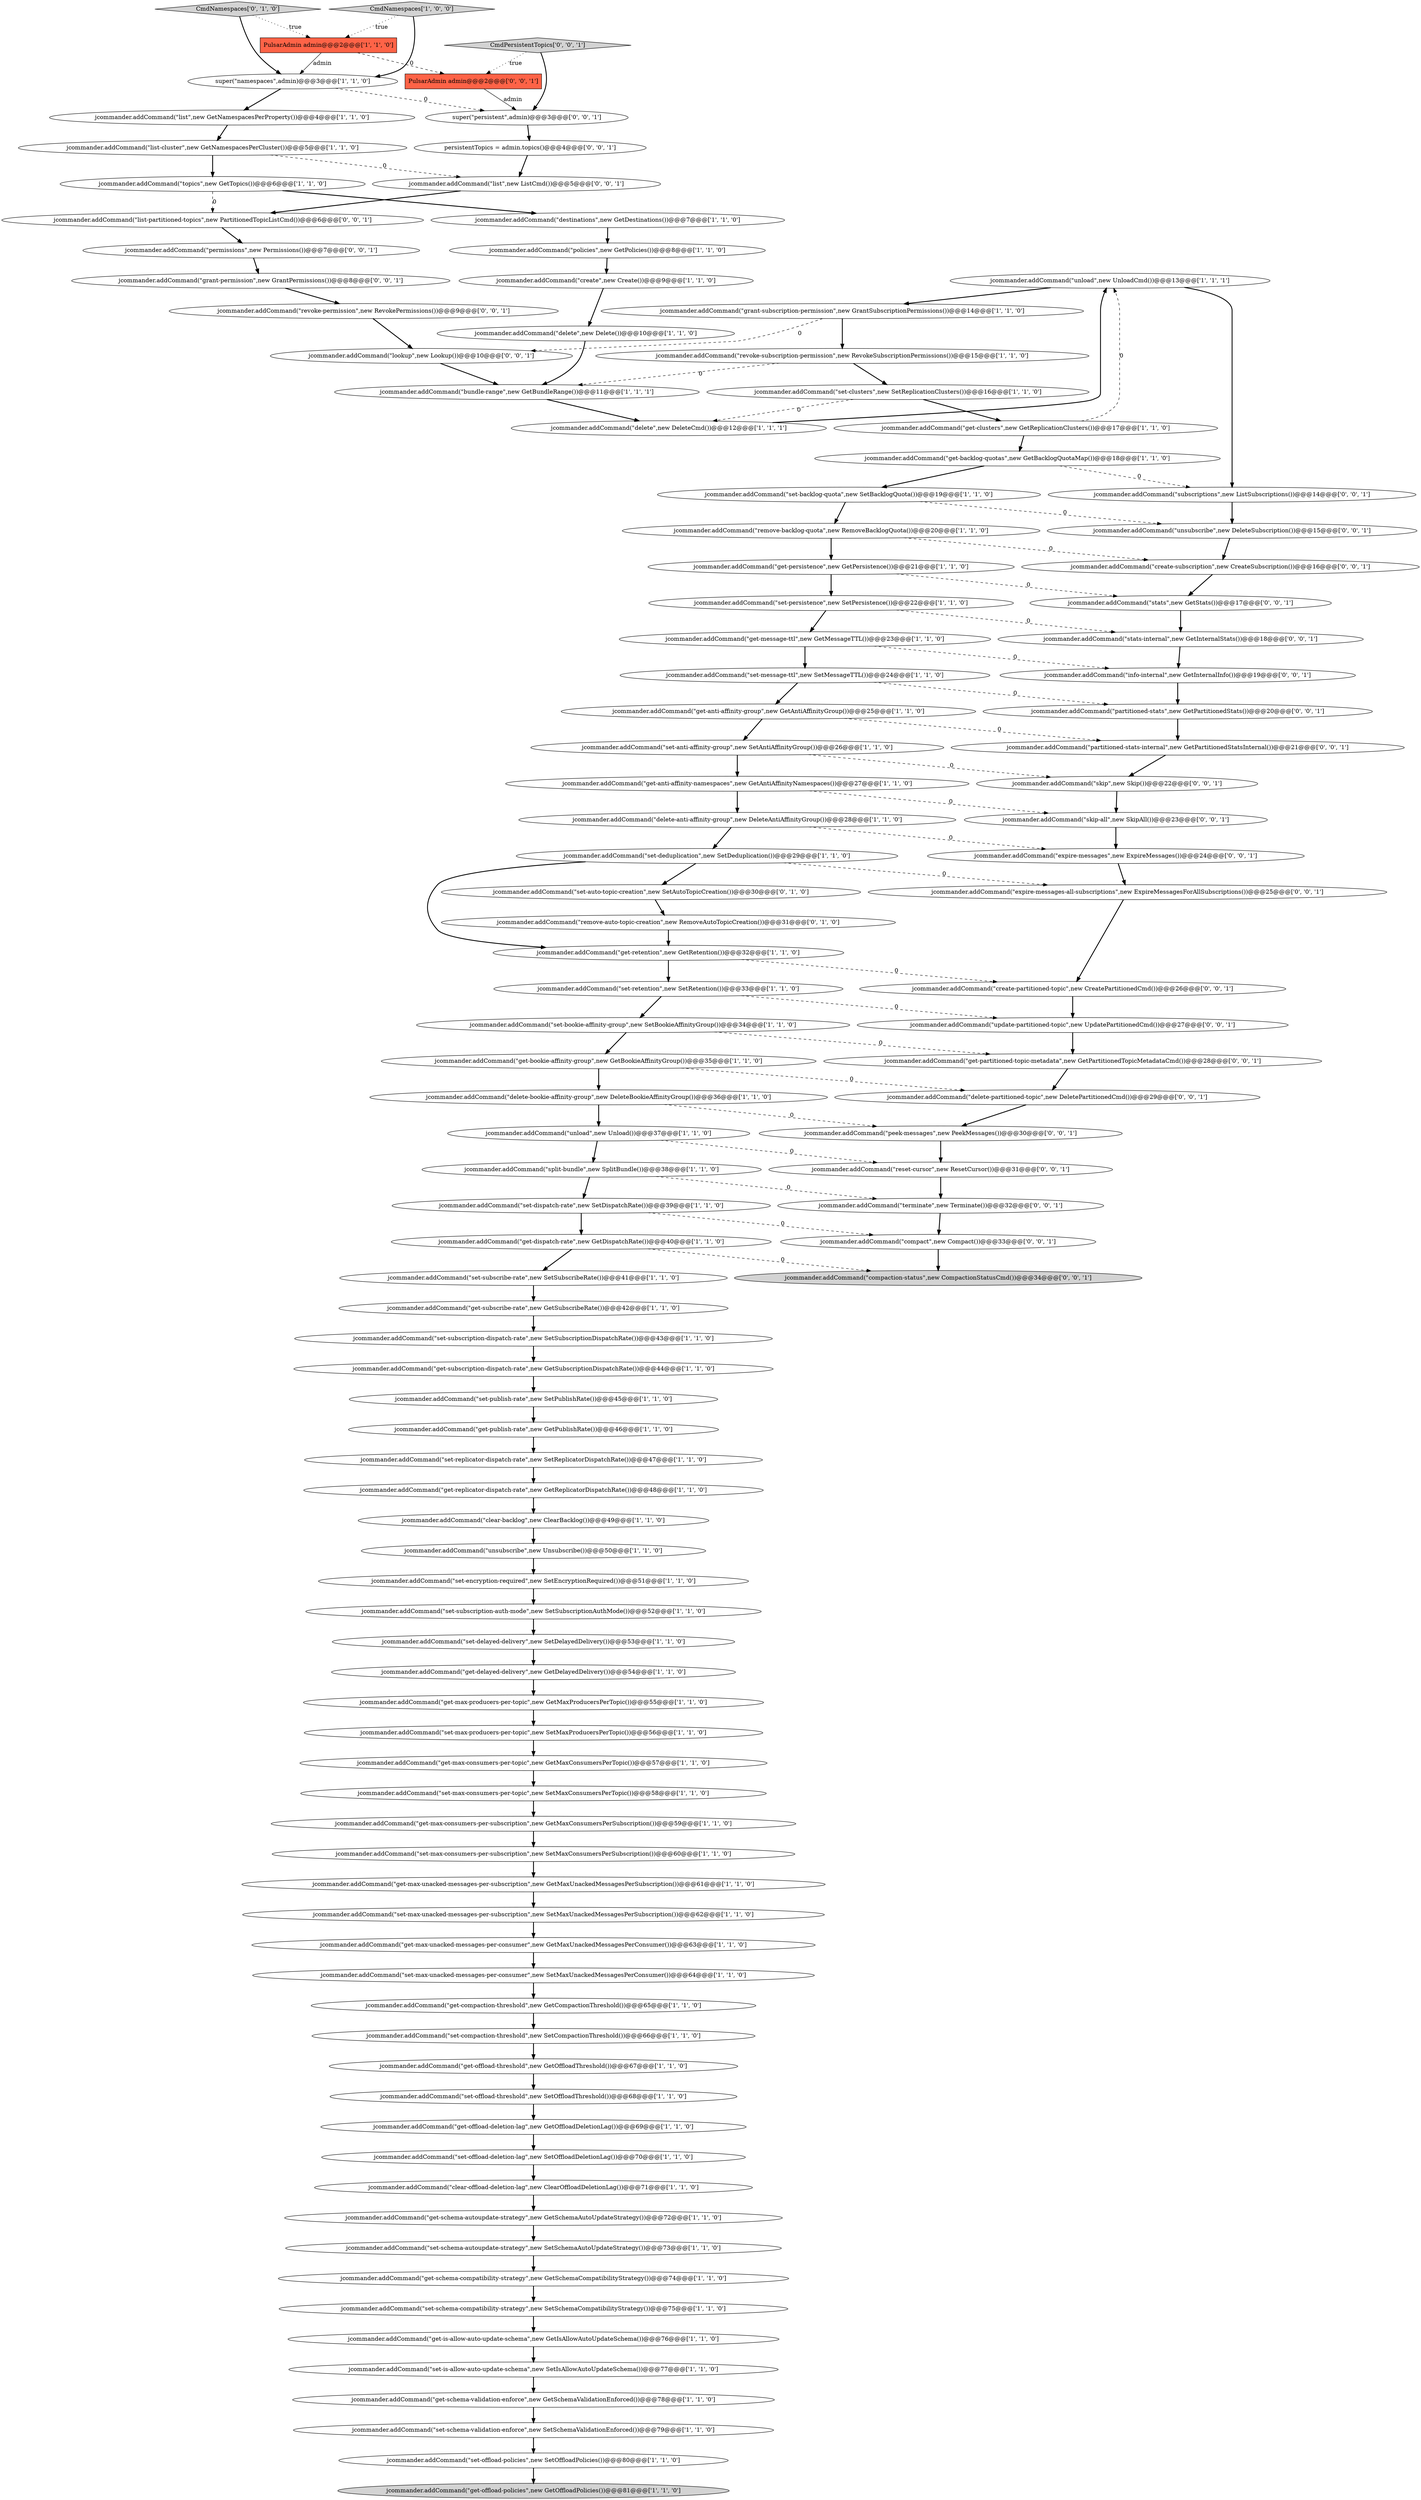 digraph {
38 [style = filled, label = "jcommander.addCommand(\"get-message-ttl\",new GetMessageTTL())@@@23@@@['1', '1', '0']", fillcolor = white, shape = ellipse image = "AAA0AAABBB1BBB"];
45 [style = filled, label = "jcommander.addCommand(\"get-offload-threshold\",new GetOffloadThreshold())@@@67@@@['1', '1', '0']", fillcolor = white, shape = ellipse image = "AAA0AAABBB1BBB"];
96 [style = filled, label = "jcommander.addCommand(\"stats-internal\",new GetInternalStats())@@@18@@@['0', '0', '1']", fillcolor = white, shape = ellipse image = "AAA0AAABBB3BBB"];
11 [style = filled, label = "jcommander.addCommand(\"unload\",new Unload())@@@37@@@['1', '1', '0']", fillcolor = white, shape = ellipse image = "AAA0AAABBB1BBB"];
32 [style = filled, label = "jcommander.addCommand(\"set-compaction-threshold\",new SetCompactionThreshold())@@@66@@@['1', '1', '0']", fillcolor = white, shape = ellipse image = "AAA0AAABBB1BBB"];
26 [style = filled, label = "jcommander.addCommand(\"get-max-consumers-per-subscription\",new GetMaxConsumersPerSubscription())@@@59@@@['1', '1', '0']", fillcolor = white, shape = ellipse image = "AAA0AAABBB1BBB"];
60 [style = filled, label = "jcommander.addCommand(\"get-dispatch-rate\",new GetDispatchRate())@@@40@@@['1', '1', '0']", fillcolor = white, shape = ellipse image = "AAA0AAABBB1BBB"];
10 [style = filled, label = "jcommander.addCommand(\"topics\",new GetTopics())@@@6@@@['1', '1', '0']", fillcolor = white, shape = ellipse image = "AAA0AAABBB1BBB"];
52 [style = filled, label = "jcommander.addCommand(\"delete-bookie-affinity-group\",new DeleteBookieAffinityGroup())@@@36@@@['1', '1', '0']", fillcolor = white, shape = ellipse image = "AAA0AAABBB1BBB"];
57 [style = filled, label = "jcommander.addCommand(\"set-message-ttl\",new SetMessageTTL())@@@24@@@['1', '1', '0']", fillcolor = white, shape = ellipse image = "AAA0AAABBB1BBB"];
50 [style = filled, label = "jcommander.addCommand(\"set-max-unacked-messages-per-consumer\",new SetMaxUnackedMessagesPerConsumer())@@@64@@@['1', '1', '0']", fillcolor = white, shape = ellipse image = "AAA0AAABBB1BBB"];
69 [style = filled, label = "jcommander.addCommand(\"get-anti-affinity-group\",new GetAntiAffinityGroup())@@@25@@@['1', '1', '0']", fillcolor = white, shape = ellipse image = "AAA0AAABBB1BBB"];
72 [style = filled, label = "jcommander.addCommand(\"get-subscribe-rate\",new GetSubscribeRate())@@@42@@@['1', '1', '0']", fillcolor = white, shape = ellipse image = "AAA0AAABBB1BBB"];
75 [style = filled, label = "jcommander.addCommand(\"list\",new GetNamespacesPerProperty())@@@4@@@['1', '1', '0']", fillcolor = white, shape = ellipse image = "AAA0AAABBB1BBB"];
12 [style = filled, label = "jcommander.addCommand(\"set-persistence\",new SetPersistence())@@@22@@@['1', '1', '0']", fillcolor = white, shape = ellipse image = "AAA0AAABBB1BBB"];
71 [style = filled, label = "jcommander.addCommand(\"split-bundle\",new SplitBundle())@@@38@@@['1', '1', '0']", fillcolor = white, shape = ellipse image = "AAA0AAABBB1BBB"];
9 [style = filled, label = "jcommander.addCommand(\"get-persistence\",new GetPersistence())@@@21@@@['1', '1', '0']", fillcolor = white, shape = ellipse image = "AAA0AAABBB1BBB"];
98 [style = filled, label = "jcommander.addCommand(\"revoke-permission\",new RevokePermissions())@@@9@@@['0', '0', '1']", fillcolor = white, shape = ellipse image = "AAA0AAABBB3BBB"];
43 [style = filled, label = "super(\"namespaces\",admin)@@@3@@@['1', '1', '0']", fillcolor = white, shape = ellipse image = "AAA0AAABBB1BBB"];
59 [style = filled, label = "jcommander.addCommand(\"get-publish-rate\",new GetPublishRate())@@@46@@@['1', '1', '0']", fillcolor = white, shape = ellipse image = "AAA0AAABBB1BBB"];
36 [style = filled, label = "jcommander.addCommand(\"set-dispatch-rate\",new SetDispatchRate())@@@39@@@['1', '1', '0']", fillcolor = white, shape = ellipse image = "AAA0AAABBB1BBB"];
46 [style = filled, label = "jcommander.addCommand(\"set-backlog-quota\",new SetBacklogQuota())@@@19@@@['1', '1', '0']", fillcolor = white, shape = ellipse image = "AAA0AAABBB1BBB"];
111 [style = filled, label = "jcommander.addCommand(\"create-partitioned-topic\",new CreatePartitionedCmd())@@@26@@@['0', '0', '1']", fillcolor = white, shape = ellipse image = "AAA0AAABBB3BBB"];
20 [style = filled, label = "jcommander.addCommand(\"delete\",new Delete())@@@10@@@['1', '1', '0']", fillcolor = white, shape = ellipse image = "AAA0AAABBB1BBB"];
95 [style = filled, label = "persistentTopics = admin.topics()@@@4@@@['0', '0', '1']", fillcolor = white, shape = ellipse image = "AAA0AAABBB3BBB"];
31 [style = filled, label = "jcommander.addCommand(\"revoke-subscription-permission\",new RevokeSubscriptionPermissions())@@@15@@@['1', '1', '0']", fillcolor = white, shape = ellipse image = "AAA0AAABBB1BBB"];
61 [style = filled, label = "jcommander.addCommand(\"get-schema-compatibility-strategy\",new GetSchemaCompatibilityStrategy())@@@74@@@['1', '1', '0']", fillcolor = white, shape = ellipse image = "AAA0AAABBB1BBB"];
6 [style = filled, label = "jcommander.addCommand(\"set-subscribe-rate\",new SetSubscribeRate())@@@41@@@['1', '1', '0']", fillcolor = white, shape = ellipse image = "AAA0AAABBB1BBB"];
68 [style = filled, label = "jcommander.addCommand(\"set-subscription-dispatch-rate\",new SetSubscriptionDispatchRate())@@@43@@@['1', '1', '0']", fillcolor = white, shape = ellipse image = "AAA0AAABBB1BBB"];
53 [style = filled, label = "jcommander.addCommand(\"set-subscription-auth-mode\",new SetSubscriptionAuthMode())@@@52@@@['1', '1', '0']", fillcolor = white, shape = ellipse image = "AAA0AAABBB1BBB"];
17 [style = filled, label = "jcommander.addCommand(\"get-anti-affinity-namespaces\",new GetAntiAffinityNamespaces())@@@27@@@['1', '1', '0']", fillcolor = white, shape = ellipse image = "AAA0AAABBB1BBB"];
66 [style = filled, label = "jcommander.addCommand(\"get-retention\",new GetRetention())@@@32@@@['1', '1', '0']", fillcolor = white, shape = ellipse image = "AAA0AAABBB1BBB"];
84 [style = filled, label = "jcommander.addCommand(\"expire-messages-all-subscriptions\",new ExpireMessagesForAllSubscriptions())@@@25@@@['0', '0', '1']", fillcolor = white, shape = ellipse image = "AAA0AAABBB3BBB"];
112 [style = filled, label = "jcommander.addCommand(\"delete-partitioned-topic\",new DeletePartitionedCmd())@@@29@@@['0', '0', '1']", fillcolor = white, shape = ellipse image = "AAA0AAABBB3BBB"];
23 [style = filled, label = "jcommander.addCommand(\"get-replicator-dispatch-rate\",new GetReplicatorDispatchRate())@@@48@@@['1', '1', '0']", fillcolor = white, shape = ellipse image = "AAA0AAABBB1BBB"];
35 [style = filled, label = "jcommander.addCommand(\"get-bookie-affinity-group\",new GetBookieAffinityGroup())@@@35@@@['1', '1', '0']", fillcolor = white, shape = ellipse image = "AAA0AAABBB1BBB"];
73 [style = filled, label = "jcommander.addCommand(\"get-schema-validation-enforce\",new GetSchemaValidationEnforced())@@@78@@@['1', '1', '0']", fillcolor = white, shape = ellipse image = "AAA0AAABBB1BBB"];
79 [style = filled, label = "jcommander.addCommand(\"set-auto-topic-creation\",new SetAutoTopicCreation())@@@30@@@['0', '1', '0']", fillcolor = white, shape = ellipse image = "AAA1AAABBB2BBB"];
85 [style = filled, label = "jcommander.addCommand(\"reset-cursor\",new ResetCursor())@@@31@@@['0', '0', '1']", fillcolor = white, shape = ellipse image = "AAA0AAABBB3BBB"];
90 [style = filled, label = "jcommander.addCommand(\"permissions\",new Permissions())@@@7@@@['0', '0', '1']", fillcolor = white, shape = ellipse image = "AAA0AAABBB3BBB"];
54 [style = filled, label = "jcommander.addCommand(\"get-delayed-delivery\",new GetDelayedDelivery())@@@54@@@['1', '1', '0']", fillcolor = white, shape = ellipse image = "AAA0AAABBB1BBB"];
30 [style = filled, label = "jcommander.addCommand(\"get-max-unacked-messages-per-consumer\",new GetMaxUnackedMessagesPerConsumer())@@@63@@@['1', '1', '0']", fillcolor = white, shape = ellipse image = "AAA0AAABBB1BBB"];
24 [style = filled, label = "jcommander.addCommand(\"clear-backlog\",new ClearBacklog())@@@49@@@['1', '1', '0']", fillcolor = white, shape = ellipse image = "AAA0AAABBB1BBB"];
18 [style = filled, label = "jcommander.addCommand(\"set-encryption-required\",new SetEncryptionRequired())@@@51@@@['1', '1', '0']", fillcolor = white, shape = ellipse image = "AAA0AAABBB1BBB"];
55 [style = filled, label = "jcommander.addCommand(\"delete\",new DeleteCmd())@@@12@@@['1', '1', '1']", fillcolor = white, shape = ellipse image = "AAA0AAABBB1BBB"];
99 [style = filled, label = "jcommander.addCommand(\"info-internal\",new GetInternalInfo())@@@19@@@['0', '0', '1']", fillcolor = white, shape = ellipse image = "AAA0AAABBB3BBB"];
21 [style = filled, label = "jcommander.addCommand(\"delete-anti-affinity-group\",new DeleteAntiAffinityGroup())@@@28@@@['1', '1', '0']", fillcolor = white, shape = ellipse image = "AAA0AAABBB1BBB"];
37 [style = filled, label = "jcommander.addCommand(\"get-is-allow-auto-update-schema\",new GetIsAllowAutoUpdateSchema())@@@76@@@['1', '1', '0']", fillcolor = white, shape = ellipse image = "AAA0AAABBB1BBB"];
78 [style = filled, label = "jcommander.addCommand(\"list-cluster\",new GetNamespacesPerCluster())@@@5@@@['1', '1', '0']", fillcolor = white, shape = ellipse image = "AAA0AAABBB1BBB"];
3 [style = filled, label = "jcommander.addCommand(\"get-max-consumers-per-topic\",new GetMaxConsumersPerTopic())@@@57@@@['1', '1', '0']", fillcolor = white, shape = ellipse image = "AAA0AAABBB1BBB"];
1 [style = filled, label = "jcommander.addCommand(\"set-offload-threshold\",new SetOffloadThreshold())@@@68@@@['1', '1', '0']", fillcolor = white, shape = ellipse image = "AAA0AAABBB1BBB"];
34 [style = filled, label = "jcommander.addCommand(\"unload\",new UnloadCmd())@@@13@@@['1', '1', '1']", fillcolor = white, shape = ellipse image = "AAA0AAABBB1BBB"];
44 [style = filled, label = "jcommander.addCommand(\"set-max-producers-per-topic\",new SetMaxProducersPerTopic())@@@56@@@['1', '1', '0']", fillcolor = white, shape = ellipse image = "AAA0AAABBB1BBB"];
88 [style = filled, label = "jcommander.addCommand(\"create-subscription\",new CreateSubscription())@@@16@@@['0', '0', '1']", fillcolor = white, shape = ellipse image = "AAA0AAABBB3BBB"];
104 [style = filled, label = "jcommander.addCommand(\"grant-permission\",new GrantPermissions())@@@8@@@['0', '0', '1']", fillcolor = white, shape = ellipse image = "AAA0AAABBB3BBB"];
58 [style = filled, label = "jcommander.addCommand(\"set-anti-affinity-group\",new SetAntiAffinityGroup())@@@26@@@['1', '1', '0']", fillcolor = white, shape = ellipse image = "AAA0AAABBB1BBB"];
25 [style = filled, label = "jcommander.addCommand(\"get-subscription-dispatch-rate\",new GetSubscriptionDispatchRate())@@@44@@@['1', '1', '0']", fillcolor = white, shape = ellipse image = "AAA0AAABBB1BBB"];
7 [style = filled, label = "jcommander.addCommand(\"clear-offload-deletion-lag\",new ClearOffloadDeletionLag())@@@71@@@['1', '1', '0']", fillcolor = white, shape = ellipse image = "AAA0AAABBB1BBB"];
62 [style = filled, label = "jcommander.addCommand(\"set-schema-autoupdate-strategy\",new SetSchemaAutoUpdateStrategy())@@@73@@@['1', '1', '0']", fillcolor = white, shape = ellipse image = "AAA0AAABBB1BBB"];
77 [style = filled, label = "jcommander.addCommand(\"set-is-allow-auto-update-schema\",new SetIsAllowAutoUpdateSchema())@@@77@@@['1', '1', '0']", fillcolor = white, shape = ellipse image = "AAA0AAABBB1BBB"];
4 [style = filled, label = "jcommander.addCommand(\"set-schema-validation-enforce\",new SetSchemaValidationEnforced())@@@79@@@['1', '1', '0']", fillcolor = white, shape = ellipse image = "AAA0AAABBB1BBB"];
97 [style = filled, label = "jcommander.addCommand(\"stats\",new GetStats())@@@17@@@['0', '0', '1']", fillcolor = white, shape = ellipse image = "AAA0AAABBB3BBB"];
8 [style = filled, label = "jcommander.addCommand(\"set-max-consumers-per-subscription\",new SetMaxConsumersPerSubscription())@@@60@@@['1', '1', '0']", fillcolor = white, shape = ellipse image = "AAA0AAABBB1BBB"];
48 [style = filled, label = "jcommander.addCommand(\"get-clusters\",new GetReplicationClusters())@@@17@@@['1', '1', '0']", fillcolor = white, shape = ellipse image = "AAA0AAABBB1BBB"];
63 [style = filled, label = "jcommander.addCommand(\"get-offload-policies\",new GetOffloadPolicies())@@@81@@@['1', '1', '0']", fillcolor = lightgray, shape = ellipse image = "AAA0AAABBB1BBB"];
108 [style = filled, label = "jcommander.addCommand(\"unsubscribe\",new DeleteSubscription())@@@15@@@['0', '0', '1']", fillcolor = white, shape = ellipse image = "AAA0AAABBB3BBB"];
76 [style = filled, label = "jcommander.addCommand(\"unsubscribe\",new Unsubscribe())@@@50@@@['1', '1', '0']", fillcolor = white, shape = ellipse image = "AAA0AAABBB1BBB"];
83 [style = filled, label = "jcommander.addCommand(\"compaction-status\",new CompactionStatusCmd())@@@34@@@['0', '0', '1']", fillcolor = lightgray, shape = ellipse image = "AAA0AAABBB3BBB"];
14 [style = filled, label = "PulsarAdmin admin@@@2@@@['1', '1', '0']", fillcolor = tomato, shape = box image = "AAA0AAABBB1BBB"];
87 [style = filled, label = "jcommander.addCommand(\"skip-all\",new SkipAll())@@@23@@@['0', '0', '1']", fillcolor = white, shape = ellipse image = "AAA0AAABBB3BBB"];
93 [style = filled, label = "jcommander.addCommand(\"list\",new ListCmd())@@@5@@@['0', '0', '1']", fillcolor = white, shape = ellipse image = "AAA0AAABBB3BBB"];
28 [style = filled, label = "jcommander.addCommand(\"grant-subscription-permission\",new GrantSubscriptionPermissions())@@@14@@@['1', '1', '0']", fillcolor = white, shape = ellipse image = "AAA0AAABBB1BBB"];
51 [style = filled, label = "jcommander.addCommand(\"get-backlog-quotas\",new GetBacklogQuotaMap())@@@18@@@['1', '1', '0']", fillcolor = white, shape = ellipse image = "AAA0AAABBB1BBB"];
106 [style = filled, label = "PulsarAdmin admin@@@2@@@['0', '0', '1']", fillcolor = tomato, shape = box image = "AAA0AAABBB3BBB"];
13 [style = filled, label = "jcommander.addCommand(\"get-compaction-threshold\",new GetCompactionThreshold())@@@65@@@['1', '1', '0']", fillcolor = white, shape = ellipse image = "AAA0AAABBB1BBB"];
41 [style = filled, label = "jcommander.addCommand(\"get-offload-deletion-lag\",new GetOffloadDeletionLag())@@@69@@@['1', '1', '0']", fillcolor = white, shape = ellipse image = "AAA0AAABBB1BBB"];
65 [style = filled, label = "jcommander.addCommand(\"get-max-unacked-messages-per-subscription\",new GetMaxUnackedMessagesPerSubscription())@@@61@@@['1', '1', '0']", fillcolor = white, shape = ellipse image = "AAA0AAABBB1BBB"];
80 [style = filled, label = "CmdNamespaces['0', '1', '0']", fillcolor = lightgray, shape = diamond image = "AAA0AAABBB2BBB"];
67 [style = filled, label = "jcommander.addCommand(\"get-schema-autoupdate-strategy\",new GetSchemaAutoUpdateStrategy())@@@72@@@['1', '1', '0']", fillcolor = white, shape = ellipse image = "AAA0AAABBB1BBB"];
110 [style = filled, label = "jcommander.addCommand(\"update-partitioned-topic\",new UpdatePartitionedCmd())@@@27@@@['0', '0', '1']", fillcolor = white, shape = ellipse image = "AAA0AAABBB3BBB"];
40 [style = filled, label = "jcommander.addCommand(\"get-max-producers-per-topic\",new GetMaxProducersPerTopic())@@@55@@@['1', '1', '0']", fillcolor = white, shape = ellipse image = "AAA0AAABBB1BBB"];
56 [style = filled, label = "jcommander.addCommand(\"set-replicator-dispatch-rate\",new SetReplicatorDispatchRate())@@@47@@@['1', '1', '0']", fillcolor = white, shape = ellipse image = "AAA0AAABBB1BBB"];
29 [style = filled, label = "jcommander.addCommand(\"set-offload-deletion-lag\",new SetOffloadDeletionLag())@@@70@@@['1', '1', '0']", fillcolor = white, shape = ellipse image = "AAA0AAABBB1BBB"];
39 [style = filled, label = "jcommander.addCommand(\"set-schema-compatibility-strategy\",new SetSchemaCompatibilityStrategy())@@@75@@@['1', '1', '0']", fillcolor = white, shape = ellipse image = "AAA0AAABBB1BBB"];
92 [style = filled, label = "jcommander.addCommand(\"lookup\",new Lookup())@@@10@@@['0', '0', '1']", fillcolor = white, shape = ellipse image = "AAA0AAABBB3BBB"];
91 [style = filled, label = "jcommander.addCommand(\"list-partitioned-topics\",new PartitionedTopicListCmd())@@@6@@@['0', '0', '1']", fillcolor = white, shape = ellipse image = "AAA0AAABBB3BBB"];
109 [style = filled, label = "jcommander.addCommand(\"peek-messages\",new PeekMessages())@@@30@@@['0', '0', '1']", fillcolor = white, shape = ellipse image = "AAA0AAABBB3BBB"];
5 [style = filled, label = "jcommander.addCommand(\"set-max-consumers-per-topic\",new SetMaxConsumersPerTopic())@@@58@@@['1', '1', '0']", fillcolor = white, shape = ellipse image = "AAA0AAABBB1BBB"];
49 [style = filled, label = "jcommander.addCommand(\"set-deduplication\",new SetDeduplication())@@@29@@@['1', '1', '0']", fillcolor = white, shape = ellipse image = "AAA0AAABBB1BBB"];
64 [style = filled, label = "jcommander.addCommand(\"bundle-range\",new GetBundleRange())@@@11@@@['1', '1', '1']", fillcolor = white, shape = ellipse image = "AAA0AAABBB1BBB"];
27 [style = filled, label = "jcommander.addCommand(\"set-max-unacked-messages-per-subscription\",new SetMaxUnackedMessagesPerSubscription())@@@62@@@['1', '1', '0']", fillcolor = white, shape = ellipse image = "AAA0AAABBB1BBB"];
70 [style = filled, label = "jcommander.addCommand(\"set-retention\",new SetRetention())@@@33@@@['1', '1', '0']", fillcolor = white, shape = ellipse image = "AAA0AAABBB1BBB"];
100 [style = filled, label = "CmdPersistentTopics['0', '0', '1']", fillcolor = lightgray, shape = diamond image = "AAA0AAABBB3BBB"];
74 [style = filled, label = "jcommander.addCommand(\"remove-backlog-quota\",new RemoveBacklogQuota())@@@20@@@['1', '1', '0']", fillcolor = white, shape = ellipse image = "AAA0AAABBB1BBB"];
103 [style = filled, label = "jcommander.addCommand(\"subscriptions\",new ListSubscriptions())@@@14@@@['0', '0', '1']", fillcolor = white, shape = ellipse image = "AAA0AAABBB3BBB"];
105 [style = filled, label = "jcommander.addCommand(\"skip\",new Skip())@@@22@@@['0', '0', '1']", fillcolor = white, shape = ellipse image = "AAA0AAABBB3BBB"];
81 [style = filled, label = "jcommander.addCommand(\"remove-auto-topic-creation\",new RemoveAutoTopicCreation())@@@31@@@['0', '1', '0']", fillcolor = white, shape = ellipse image = "AAA1AAABBB2BBB"];
107 [style = filled, label = "jcommander.addCommand(\"partitioned-stats-internal\",new GetPartitionedStatsInternal())@@@21@@@['0', '0', '1']", fillcolor = white, shape = ellipse image = "AAA0AAABBB3BBB"];
16 [style = filled, label = "jcommander.addCommand(\"set-clusters\",new SetReplicationClusters())@@@16@@@['1', '1', '0']", fillcolor = white, shape = ellipse image = "AAA0AAABBB1BBB"];
101 [style = filled, label = "super(\"persistent\",admin)@@@3@@@['0', '0', '1']", fillcolor = white, shape = ellipse image = "AAA0AAABBB3BBB"];
86 [style = filled, label = "jcommander.addCommand(\"partitioned-stats\",new GetPartitionedStats())@@@20@@@['0', '0', '1']", fillcolor = white, shape = ellipse image = "AAA0AAABBB3BBB"];
33 [style = filled, label = "jcommander.addCommand(\"set-offload-policies\",new SetOffloadPolicies())@@@80@@@['1', '1', '0']", fillcolor = white, shape = ellipse image = "AAA0AAABBB1BBB"];
47 [style = filled, label = "jcommander.addCommand(\"set-bookie-affinity-group\",new SetBookieAffinityGroup())@@@34@@@['1', '1', '0']", fillcolor = white, shape = ellipse image = "AAA0AAABBB1BBB"];
15 [style = filled, label = "jcommander.addCommand(\"set-delayed-delivery\",new SetDelayedDelivery())@@@53@@@['1', '1', '0']", fillcolor = white, shape = ellipse image = "AAA0AAABBB1BBB"];
94 [style = filled, label = "jcommander.addCommand(\"get-partitioned-topic-metadata\",new GetPartitionedTopicMetadataCmd())@@@28@@@['0', '0', '1']", fillcolor = white, shape = ellipse image = "AAA0AAABBB3BBB"];
2 [style = filled, label = "jcommander.addCommand(\"destinations\",new GetDestinations())@@@7@@@['1', '1', '0']", fillcolor = white, shape = ellipse image = "AAA0AAABBB1BBB"];
42 [style = filled, label = "jcommander.addCommand(\"policies\",new GetPolicies())@@@8@@@['1', '1', '0']", fillcolor = white, shape = ellipse image = "AAA0AAABBB1BBB"];
22 [style = filled, label = "jcommander.addCommand(\"set-publish-rate\",new SetPublishRate())@@@45@@@['1', '1', '0']", fillcolor = white, shape = ellipse image = "AAA0AAABBB1BBB"];
0 [style = filled, label = "CmdNamespaces['1', '0', '0']", fillcolor = lightgray, shape = diamond image = "AAA0AAABBB1BBB"];
102 [style = filled, label = "jcommander.addCommand(\"compact\",new Compact())@@@33@@@['0', '0', '1']", fillcolor = white, shape = ellipse image = "AAA0AAABBB3BBB"];
89 [style = filled, label = "jcommander.addCommand(\"expire-messages\",new ExpireMessages())@@@24@@@['0', '0', '1']", fillcolor = white, shape = ellipse image = "AAA0AAABBB3BBB"];
19 [style = filled, label = "jcommander.addCommand(\"create\",new Create())@@@9@@@['1', '1', '0']", fillcolor = white, shape = ellipse image = "AAA0AAABBB1BBB"];
82 [style = filled, label = "jcommander.addCommand(\"terminate\",new Terminate())@@@32@@@['0', '0', '1']", fillcolor = white, shape = ellipse image = "AAA0AAABBB3BBB"];
105->87 [style = bold, label=""];
69->58 [style = bold, label=""];
59->56 [style = bold, label=""];
33->63 [style = bold, label=""];
74->9 [style = bold, label=""];
45->1 [style = bold, label=""];
112->109 [style = bold, label=""];
78->10 [style = bold, label=""];
44->3 [style = bold, label=""];
17->21 [style = bold, label=""];
49->84 [style = dashed, label="0"];
92->64 [style = bold, label=""];
70->47 [style = bold, label=""];
104->98 [style = bold, label=""];
86->107 [style = bold, label=""];
15->54 [style = bold, label=""];
46->74 [style = bold, label=""];
18->53 [style = bold, label=""];
71->36 [style = bold, label=""];
103->108 [style = bold, label=""];
84->111 [style = bold, label=""];
99->86 [style = bold, label=""];
81->66 [style = bold, label=""];
47->94 [style = dashed, label="0"];
27->30 [style = bold, label=""];
17->87 [style = dashed, label="0"];
11->71 [style = bold, label=""];
98->92 [style = bold, label=""];
57->69 [style = bold, label=""];
51->46 [style = bold, label=""];
58->17 [style = bold, label=""];
39->37 [style = bold, label=""];
35->52 [style = bold, label=""];
7->67 [style = bold, label=""];
9->12 [style = bold, label=""];
2->42 [style = bold, label=""];
108->88 [style = bold, label=""];
80->14 [style = dotted, label="true"];
49->79 [style = bold, label=""];
34->28 [style = bold, label=""];
87->89 [style = bold, label=""];
71->82 [style = dashed, label="0"];
77->73 [style = bold, label=""];
8->65 [style = bold, label=""];
61->39 [style = bold, label=""];
94->112 [style = bold, label=""];
79->81 [style = bold, label=""];
10->91 [style = dashed, label="0"];
111->110 [style = bold, label=""];
14->43 [style = solid, label="admin"];
100->101 [style = bold, label=""];
64->55 [style = bold, label=""];
6->72 [style = bold, label=""];
110->94 [style = bold, label=""];
29->7 [style = bold, label=""];
51->103 [style = dashed, label="0"];
102->83 [style = bold, label=""];
93->91 [style = bold, label=""];
36->60 [style = bold, label=""];
30->50 [style = bold, label=""];
31->16 [style = bold, label=""];
21->89 [style = dashed, label="0"];
67->62 [style = bold, label=""];
52->109 [style = dashed, label="0"];
26->8 [style = bold, label=""];
54->40 [style = bold, label=""];
50->13 [style = bold, label=""];
14->106 [style = dashed, label="0"];
58->105 [style = dashed, label="0"];
66->70 [style = bold, label=""];
38->57 [style = bold, label=""];
82->102 [style = bold, label=""];
16->55 [style = dashed, label="0"];
32->45 [style = bold, label=""];
85->82 [style = bold, label=""];
78->93 [style = dashed, label="0"];
97->96 [style = bold, label=""];
47->35 [style = bold, label=""];
76->18 [style = bold, label=""];
35->112 [style = dashed, label="0"];
9->97 [style = dashed, label="0"];
46->108 [style = dashed, label="0"];
90->104 [style = bold, label=""];
20->64 [style = bold, label=""];
22->59 [style = bold, label=""];
0->43 [style = bold, label=""];
96->99 [style = bold, label=""];
65->27 [style = bold, label=""];
68->25 [style = bold, label=""];
42->19 [style = bold, label=""];
4->33 [style = bold, label=""];
66->111 [style = dashed, label="0"];
37->77 [style = bold, label=""];
88->97 [style = bold, label=""];
21->49 [style = bold, label=""];
28->92 [style = dashed, label="0"];
72->68 [style = bold, label=""];
28->31 [style = bold, label=""];
52->11 [style = bold, label=""];
89->84 [style = bold, label=""];
101->95 [style = bold, label=""];
80->43 [style = bold, label=""];
0->14 [style = dotted, label="true"];
11->85 [style = dashed, label="0"];
10->2 [style = bold, label=""];
60->83 [style = dashed, label="0"];
48->34 [style = dashed, label="0"];
23->24 [style = bold, label=""];
48->51 [style = bold, label=""];
36->102 [style = dashed, label="0"];
19->20 [style = bold, label=""];
109->85 [style = bold, label=""];
100->106 [style = dotted, label="true"];
74->88 [style = dashed, label="0"];
62->61 [style = bold, label=""];
57->86 [style = dashed, label="0"];
53->15 [style = bold, label=""];
1->41 [style = bold, label=""];
24->76 [style = bold, label=""];
16->48 [style = bold, label=""];
12->38 [style = bold, label=""];
3->5 [style = bold, label=""];
5->26 [style = bold, label=""];
31->64 [style = dashed, label="0"];
106->101 [style = solid, label="admin"];
40->44 [style = bold, label=""];
43->101 [style = dashed, label="0"];
34->103 [style = bold, label=""];
41->29 [style = bold, label=""];
49->66 [style = bold, label=""];
107->105 [style = bold, label=""];
75->78 [style = bold, label=""];
12->96 [style = dashed, label="0"];
69->107 [style = dashed, label="0"];
43->75 [style = bold, label=""];
56->23 [style = bold, label=""];
13->32 [style = bold, label=""];
25->22 [style = bold, label=""];
70->110 [style = dashed, label="0"];
91->90 [style = bold, label=""];
38->99 [style = dashed, label="0"];
55->34 [style = bold, label=""];
95->93 [style = bold, label=""];
73->4 [style = bold, label=""];
60->6 [style = bold, label=""];
}
